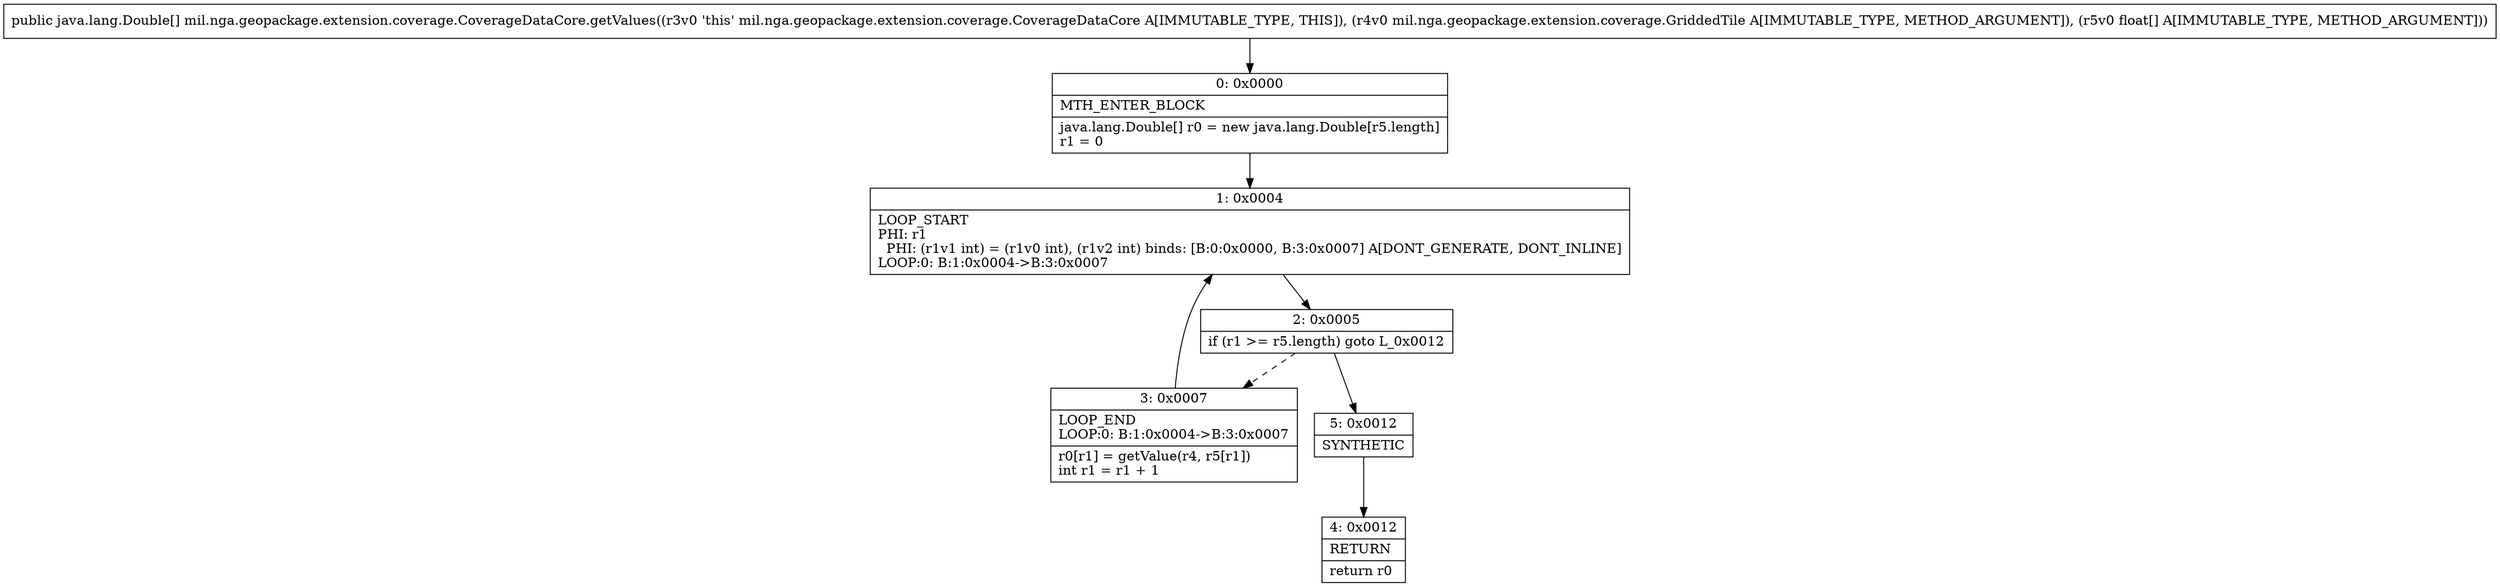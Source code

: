 digraph "CFG formil.nga.geopackage.extension.coverage.CoverageDataCore.getValues(Lmil\/nga\/geopackage\/extension\/coverage\/GriddedTile;[F)[Ljava\/lang\/Double;" {
Node_0 [shape=record,label="{0\:\ 0x0000|MTH_ENTER_BLOCK\l|java.lang.Double[] r0 = new java.lang.Double[r5.length]\lr1 = 0\l}"];
Node_1 [shape=record,label="{1\:\ 0x0004|LOOP_START\lPHI: r1 \l  PHI: (r1v1 int) = (r1v0 int), (r1v2 int) binds: [B:0:0x0000, B:3:0x0007] A[DONT_GENERATE, DONT_INLINE]\lLOOP:0: B:1:0x0004\-\>B:3:0x0007\l}"];
Node_2 [shape=record,label="{2\:\ 0x0005|if (r1 \>= r5.length) goto L_0x0012\l}"];
Node_3 [shape=record,label="{3\:\ 0x0007|LOOP_END\lLOOP:0: B:1:0x0004\-\>B:3:0x0007\l|r0[r1] = getValue(r4, r5[r1])\lint r1 = r1 + 1\l}"];
Node_4 [shape=record,label="{4\:\ 0x0012|RETURN\l|return r0\l}"];
Node_5 [shape=record,label="{5\:\ 0x0012|SYNTHETIC\l}"];
MethodNode[shape=record,label="{public java.lang.Double[] mil.nga.geopackage.extension.coverage.CoverageDataCore.getValues((r3v0 'this' mil.nga.geopackage.extension.coverage.CoverageDataCore A[IMMUTABLE_TYPE, THIS]), (r4v0 mil.nga.geopackage.extension.coverage.GriddedTile A[IMMUTABLE_TYPE, METHOD_ARGUMENT]), (r5v0 float[] A[IMMUTABLE_TYPE, METHOD_ARGUMENT])) }"];
MethodNode -> Node_0;
Node_0 -> Node_1;
Node_1 -> Node_2;
Node_2 -> Node_3[style=dashed];
Node_2 -> Node_5;
Node_3 -> Node_1;
Node_5 -> Node_4;
}

